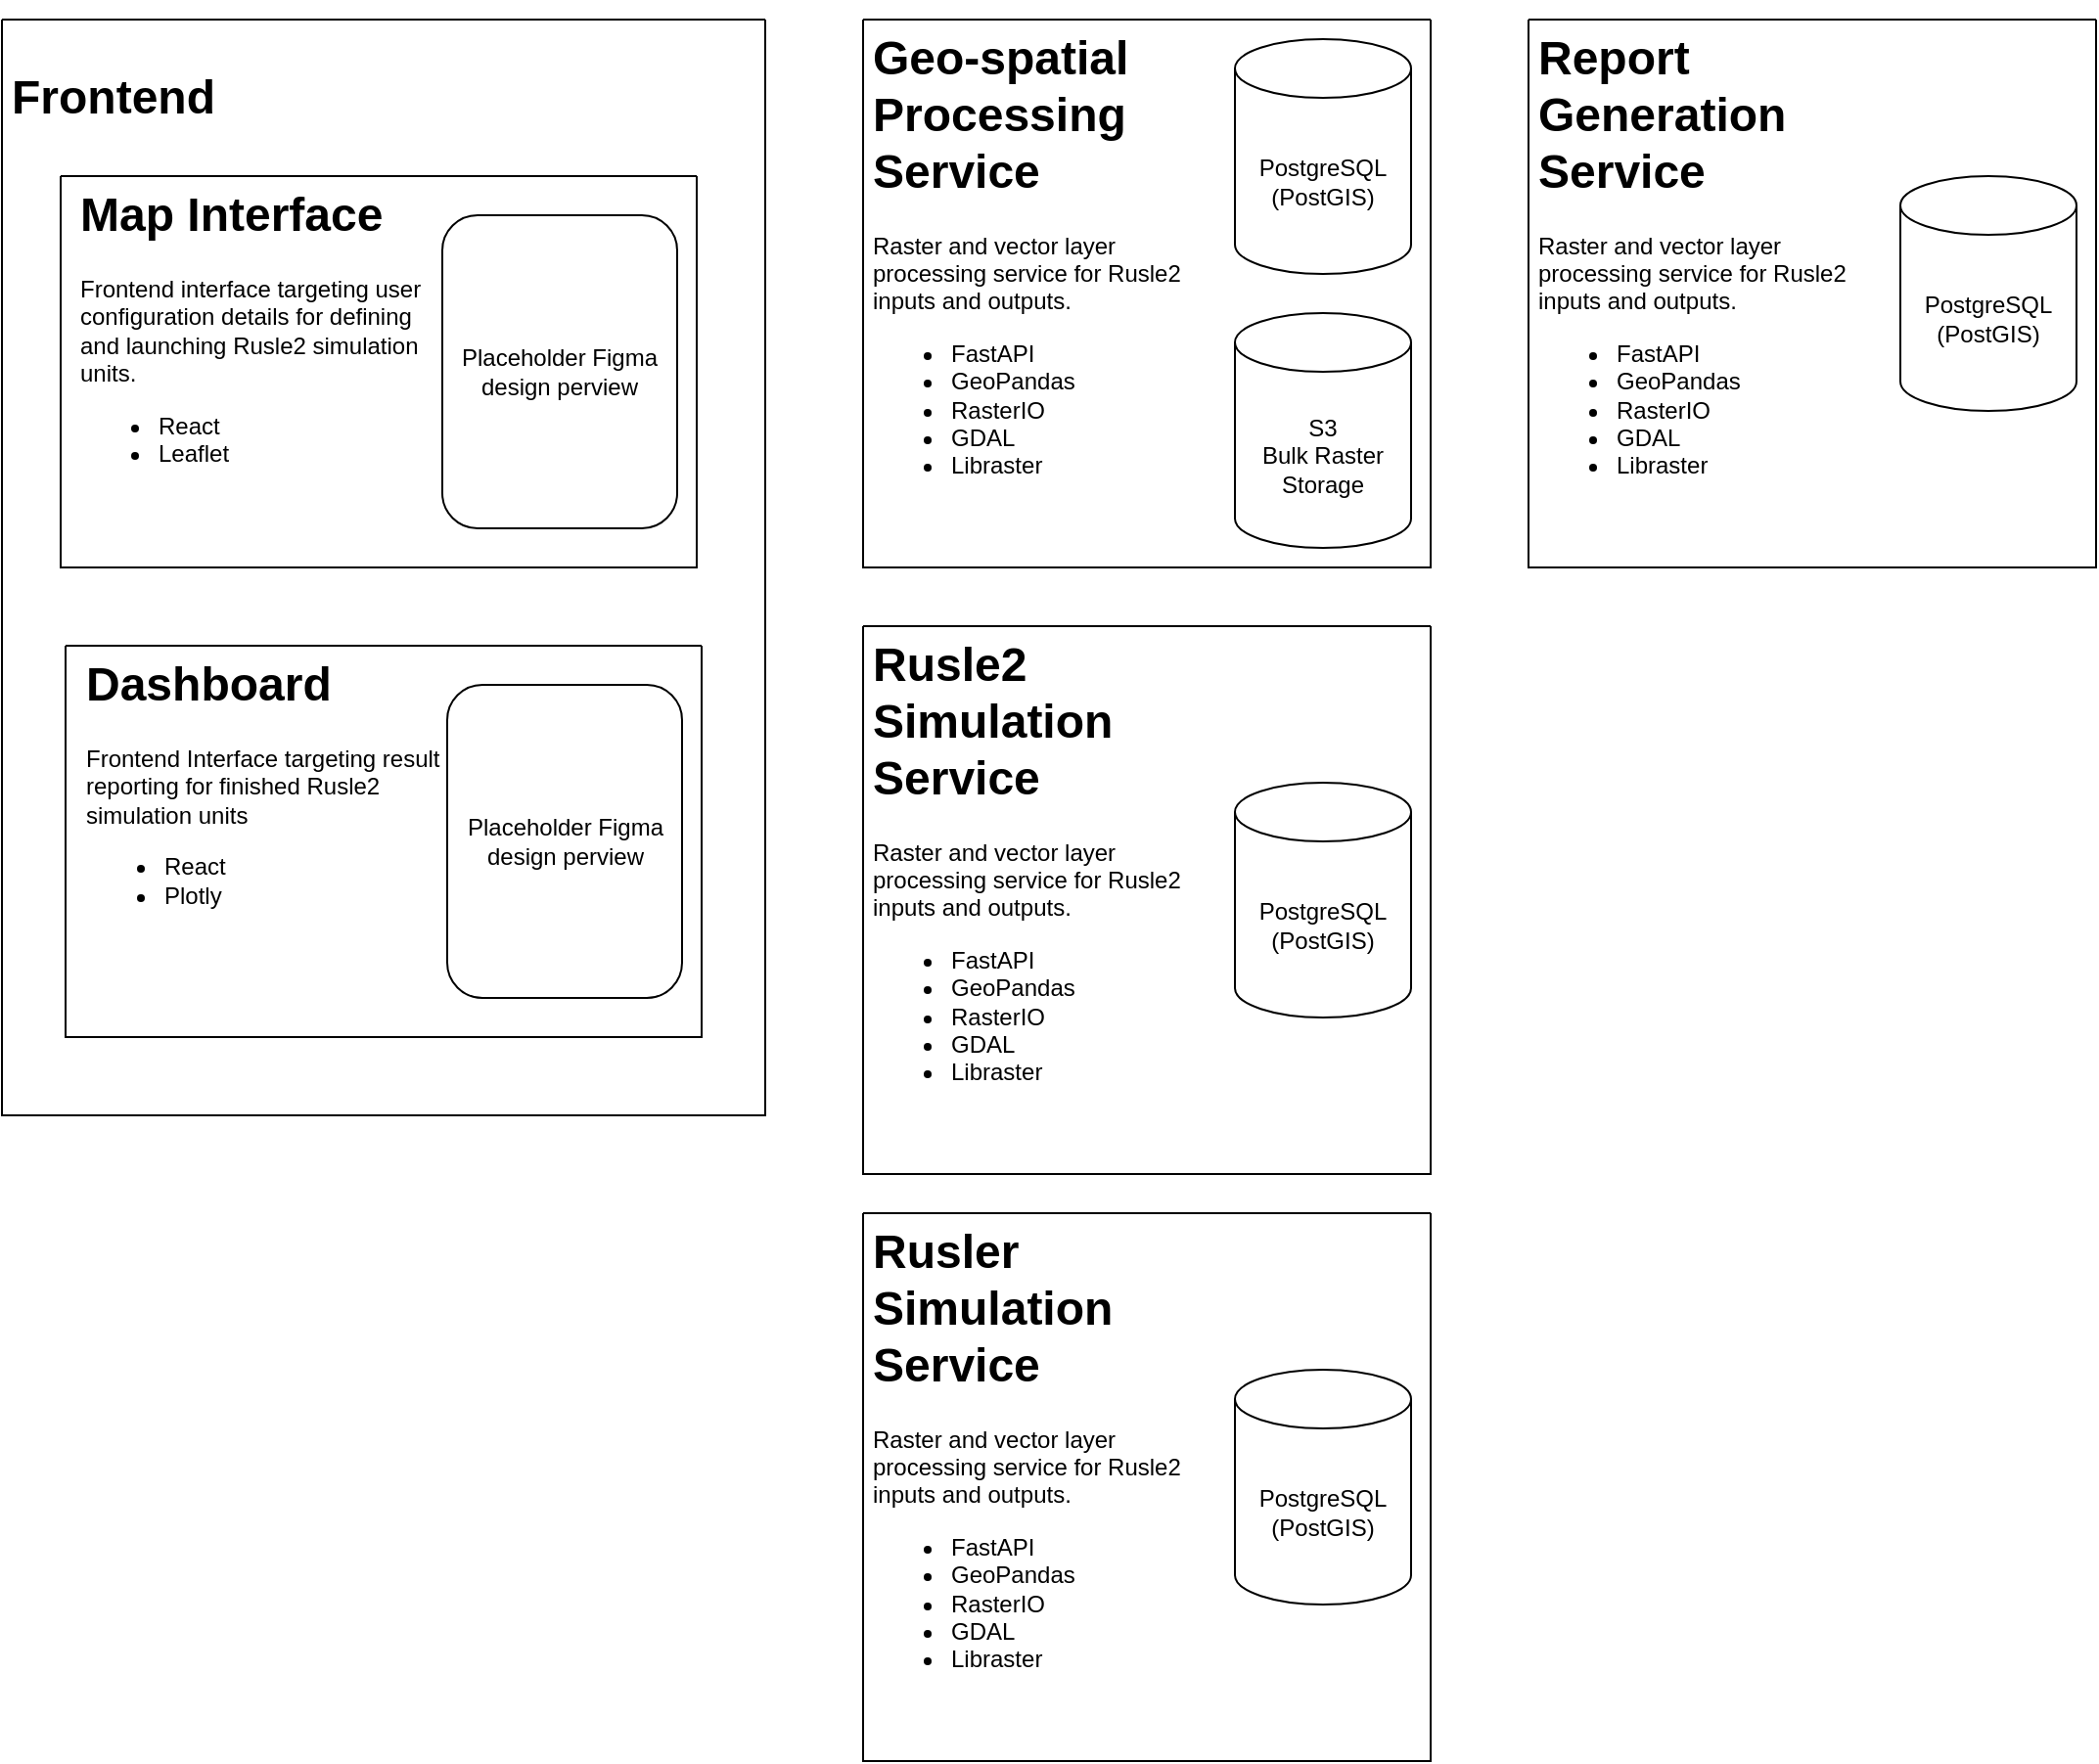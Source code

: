 <mxfile version="20.8.5" type="github">
  <diagram id="tAyRt19rHpK1ADUffQ4e" name="Page-1">
    <mxGraphModel dx="2963" dy="1173" grid="1" gridSize="10" guides="1" tooltips="1" connect="1" arrows="1" fold="1" page="1" pageScale="1" pageWidth="850" pageHeight="1100" math="0" shadow="0">
      <root>
        <mxCell id="0" />
        <mxCell id="1" parent="0" />
        <mxCell id="XO3ogCorA4O32S0K_52N-15" value="" style="swimlane;startSize=0;" vertex="1" parent="1">
          <mxGeometry x="480" y="350" width="290" height="280" as="geometry">
            <mxRectangle x="35" y="40" width="50" height="40" as="alternateBounds" />
          </mxGeometry>
        </mxCell>
        <mxCell id="XO3ogCorA4O32S0K_52N-14" value="&lt;h1&gt;Rusle2 Simulation Service&lt;br&gt;&lt;/h1&gt;&lt;p&gt;Raster and vector layer processing service for Rusle2 inputs and outputs.&lt;/p&gt;&lt;ul&gt;&lt;li&gt;FastAPI&lt;/li&gt;&lt;li&gt;GeoPandas&lt;/li&gt;&lt;li&gt;RasterIO&lt;/li&gt;&lt;li&gt;GDAL&lt;/li&gt;&lt;li&gt;Libraster&lt;br&gt;&lt;/li&gt;&lt;/ul&gt;" style="text;html=1;strokeColor=none;fillColor=none;spacing=5;spacingTop=-20;whiteSpace=wrap;overflow=hidden;rounded=0;" vertex="1" parent="XO3ogCorA4O32S0K_52N-15">
          <mxGeometry width="190" height="280" as="geometry" />
        </mxCell>
        <mxCell id="XO3ogCorA4O32S0K_52N-17" value="&lt;div&gt;PostgreSQL&lt;/div&gt;&lt;div&gt;(PostGIS)&lt;br&gt;&lt;/div&gt;" style="shape=cylinder3;whiteSpace=wrap;html=1;boundedLbl=1;backgroundOutline=1;size=15;" vertex="1" parent="XO3ogCorA4O32S0K_52N-15">
          <mxGeometry x="190" y="80" width="90" height="120" as="geometry" />
        </mxCell>
        <mxCell id="XO3ogCorA4O32S0K_52N-18" value="" style="swimlane;startSize=0;" vertex="1" parent="1">
          <mxGeometry x="480" y="40" width="290" height="280" as="geometry">
            <mxRectangle x="35" y="40" width="50" height="40" as="alternateBounds" />
          </mxGeometry>
        </mxCell>
        <mxCell id="XO3ogCorA4O32S0K_52N-19" value="&lt;h1&gt;Geo-spatial Processing Service&lt;br&gt;&lt;/h1&gt;&lt;p&gt;Raster and vector layer processing service for Rusle2 inputs and outputs.&lt;/p&gt;&lt;ul&gt;&lt;li&gt;FastAPI&lt;/li&gt;&lt;li&gt;GeoPandas&lt;/li&gt;&lt;li&gt;RasterIO&lt;/li&gt;&lt;li&gt;GDAL&lt;/li&gt;&lt;li&gt;Libraster&lt;br&gt;&lt;/li&gt;&lt;/ul&gt;" style="text;html=1;strokeColor=none;fillColor=none;spacing=5;spacingTop=-20;whiteSpace=wrap;overflow=hidden;rounded=0;" vertex="1" parent="XO3ogCorA4O32S0K_52N-18">
          <mxGeometry width="190" height="280" as="geometry" />
        </mxCell>
        <mxCell id="XO3ogCorA4O32S0K_52N-20" value="&lt;div&gt;PostgreSQL&lt;/div&gt;&lt;div&gt;(PostGIS)&lt;br&gt;&lt;/div&gt;" style="shape=cylinder3;whiteSpace=wrap;html=1;boundedLbl=1;backgroundOutline=1;size=15;" vertex="1" parent="XO3ogCorA4O32S0K_52N-18">
          <mxGeometry x="190" y="10" width="90" height="120" as="geometry" />
        </mxCell>
        <mxCell id="XO3ogCorA4O32S0K_52N-24" value="&lt;div&gt;S3&lt;/div&gt;&lt;div&gt;Bulk Raster Storage&lt;br&gt;&lt;/div&gt;" style="shape=cylinder3;whiteSpace=wrap;html=1;boundedLbl=1;backgroundOutline=1;size=15;" vertex="1" parent="XO3ogCorA4O32S0K_52N-18">
          <mxGeometry x="190" y="150" width="90" height="120" as="geometry" />
        </mxCell>
        <mxCell id="XO3ogCorA4O32S0K_52N-21" value="" style="swimlane;startSize=0;" vertex="1" parent="1">
          <mxGeometry x="480" y="650" width="290" height="280" as="geometry">
            <mxRectangle x="35" y="40" width="50" height="40" as="alternateBounds" />
          </mxGeometry>
        </mxCell>
        <mxCell id="XO3ogCorA4O32S0K_52N-22" value="&lt;h1&gt;Rusler Simulation Service&lt;br&gt;&lt;/h1&gt;&lt;p&gt;Raster and vector layer processing service for Rusle2 inputs and outputs.&lt;/p&gt;&lt;ul&gt;&lt;li&gt;FastAPI&lt;/li&gt;&lt;li&gt;GeoPandas&lt;/li&gt;&lt;li&gt;RasterIO&lt;/li&gt;&lt;li&gt;GDAL&lt;/li&gt;&lt;li&gt;Libraster&lt;br&gt;&lt;/li&gt;&lt;/ul&gt;" style="text;html=1;strokeColor=none;fillColor=none;spacing=5;spacingTop=-20;whiteSpace=wrap;overflow=hidden;rounded=0;" vertex="1" parent="XO3ogCorA4O32S0K_52N-21">
          <mxGeometry width="190" height="280" as="geometry" />
        </mxCell>
        <mxCell id="XO3ogCorA4O32S0K_52N-23" value="&lt;div&gt;PostgreSQL&lt;/div&gt;&lt;div&gt;(PostGIS)&lt;br&gt;&lt;/div&gt;" style="shape=cylinder3;whiteSpace=wrap;html=1;boundedLbl=1;backgroundOutline=1;size=15;" vertex="1" parent="XO3ogCorA4O32S0K_52N-21">
          <mxGeometry x="190" y="80" width="90" height="120" as="geometry" />
        </mxCell>
        <mxCell id="XO3ogCorA4O32S0K_52N-25" value="&lt;h1&gt;Frontend&lt;/h1&gt;" style="text;html=1;strokeColor=none;fillColor=none;spacing=5;spacingTop=-20;whiteSpace=wrap;overflow=hidden;rounded=0;" vertex="1" parent="1">
          <mxGeometry x="40" y="60" width="190" height="120" as="geometry" />
        </mxCell>
        <mxCell id="XO3ogCorA4O32S0K_52N-26" value="" style="swimlane;startSize=0;" vertex="1" parent="1">
          <mxGeometry x="40" y="40" width="390" height="560" as="geometry" />
        </mxCell>
        <mxCell id="XO3ogCorA4O32S0K_52N-8" value="&lt;h1&gt;Map Interface&lt;br&gt;&lt;/h1&gt;&lt;p&gt;Frontend interface targeting user configuration details for defining and launching Rusle2 simulation units.&lt;/p&gt;&lt;ul&gt;&lt;li&gt;React&lt;/li&gt;&lt;li&gt;Leaflet&lt;/li&gt;&lt;/ul&gt;" style="text;html=1;strokeColor=none;fillColor=none;spacing=5;spacingTop=-20;whiteSpace=wrap;overflow=hidden;rounded=0;" vertex="1" parent="XO3ogCorA4O32S0K_52N-26">
          <mxGeometry x="35" y="80" width="190" height="190" as="geometry" />
        </mxCell>
        <mxCell id="XO3ogCorA4O32S0K_52N-10" value="" style="swimlane;startSize=0;" vertex="1" parent="XO3ogCorA4O32S0K_52N-26">
          <mxGeometry x="30" y="80" width="325" height="200" as="geometry">
            <mxRectangle x="35" y="40" width="50" height="40" as="alternateBounds" />
          </mxGeometry>
        </mxCell>
        <mxCell id="XO3ogCorA4O32S0K_52N-9" value="Placeholder Figma design perview" style="rounded=1;whiteSpace=wrap;html=1;" vertex="1" parent="XO3ogCorA4O32S0K_52N-10">
          <mxGeometry x="195" y="20" width="120" height="160" as="geometry" />
        </mxCell>
        <mxCell id="XO3ogCorA4O32S0K_52N-11" value="&lt;h1&gt;Dashboard&lt;br&gt;&lt;/h1&gt;&lt;p&gt;Frontend Interface targeting result reporting for finished Rusle2 simulation units&lt;br&gt;&lt;/p&gt;&lt;ul&gt;&lt;li&gt;React&lt;/li&gt;&lt;li&gt;Plotly&lt;br&gt;&lt;/li&gt;&lt;/ul&gt;" style="text;html=1;strokeColor=none;fillColor=none;spacing=5;spacingTop=-20;whiteSpace=wrap;overflow=hidden;rounded=0;" vertex="1" parent="XO3ogCorA4O32S0K_52N-26">
          <mxGeometry x="37.5" y="320" width="190" height="190" as="geometry" />
        </mxCell>
        <mxCell id="XO3ogCorA4O32S0K_52N-12" value="" style="swimlane;startSize=0;" vertex="1" parent="XO3ogCorA4O32S0K_52N-26">
          <mxGeometry x="32.5" y="320" width="325" height="200" as="geometry">
            <mxRectangle x="35" y="40" width="50" height="40" as="alternateBounds" />
          </mxGeometry>
        </mxCell>
        <mxCell id="XO3ogCorA4O32S0K_52N-13" value="Placeholder Figma design perview" style="rounded=1;whiteSpace=wrap;html=1;" vertex="1" parent="XO3ogCorA4O32S0K_52N-12">
          <mxGeometry x="195" y="20" width="120" height="160" as="geometry" />
        </mxCell>
        <mxCell id="XO3ogCorA4O32S0K_52N-27" value="" style="swimlane;startSize=0;" vertex="1" parent="1">
          <mxGeometry x="820" y="40" width="290" height="280" as="geometry">
            <mxRectangle x="35" y="40" width="50" height="40" as="alternateBounds" />
          </mxGeometry>
        </mxCell>
        <mxCell id="XO3ogCorA4O32S0K_52N-28" value="&lt;h1&gt;Report Generation Service&lt;br&gt;&lt;/h1&gt;&lt;p&gt;Raster and vector layer processing service for Rusle2 inputs and outputs.&lt;/p&gt;&lt;ul&gt;&lt;li&gt;FastAPI&lt;/li&gt;&lt;li&gt;GeoPandas&lt;/li&gt;&lt;li&gt;RasterIO&lt;/li&gt;&lt;li&gt;GDAL&lt;/li&gt;&lt;li&gt;Libraster&lt;br&gt;&lt;/li&gt;&lt;/ul&gt;" style="text;html=1;strokeColor=none;fillColor=none;spacing=5;spacingTop=-20;whiteSpace=wrap;overflow=hidden;rounded=0;" vertex="1" parent="XO3ogCorA4O32S0K_52N-27">
          <mxGeometry width="190" height="280" as="geometry" />
        </mxCell>
        <mxCell id="XO3ogCorA4O32S0K_52N-29" value="&lt;div&gt;PostgreSQL&lt;/div&gt;&lt;div&gt;(PostGIS)&lt;br&gt;&lt;/div&gt;" style="shape=cylinder3;whiteSpace=wrap;html=1;boundedLbl=1;backgroundOutline=1;size=15;" vertex="1" parent="XO3ogCorA4O32S0K_52N-27">
          <mxGeometry x="190" y="80" width="90" height="120" as="geometry" />
        </mxCell>
      </root>
    </mxGraphModel>
  </diagram>
</mxfile>
